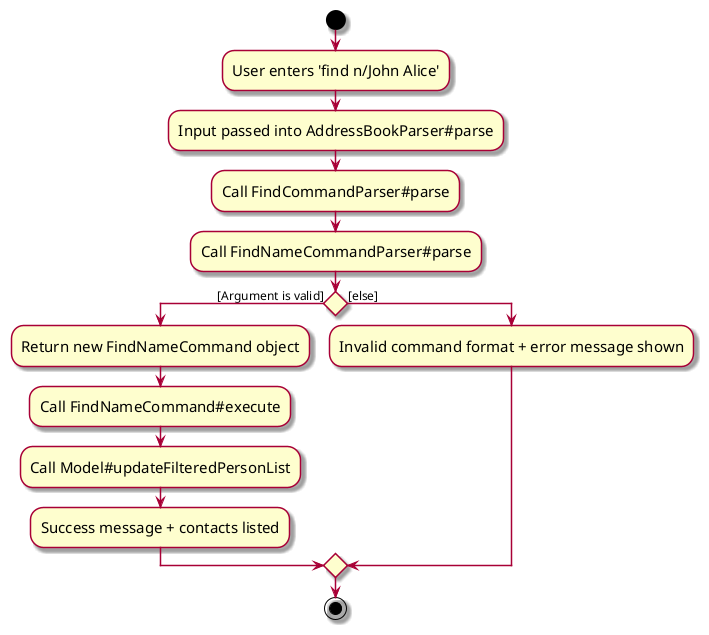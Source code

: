 @startuml
skin rose
skinparam ActivityFontSize 15
skinparam ArrowFontSize 12

start

:User enters 'find n/John Alice';
:Input passed into AddressBookParser#parse;
:Call FindCommandParser#parse;
:Call FindNameCommandParser#parse;
  if () then ([Argument is valid])
    :Return new FindNameCommand object;
    :Call FindNameCommand#execute;
    :Call Model#updateFilteredPersonList;
    :Success message + contacts listed;
  else ([else])
    :Invalid command format + error message shown;
  endif

stop
@enduml
